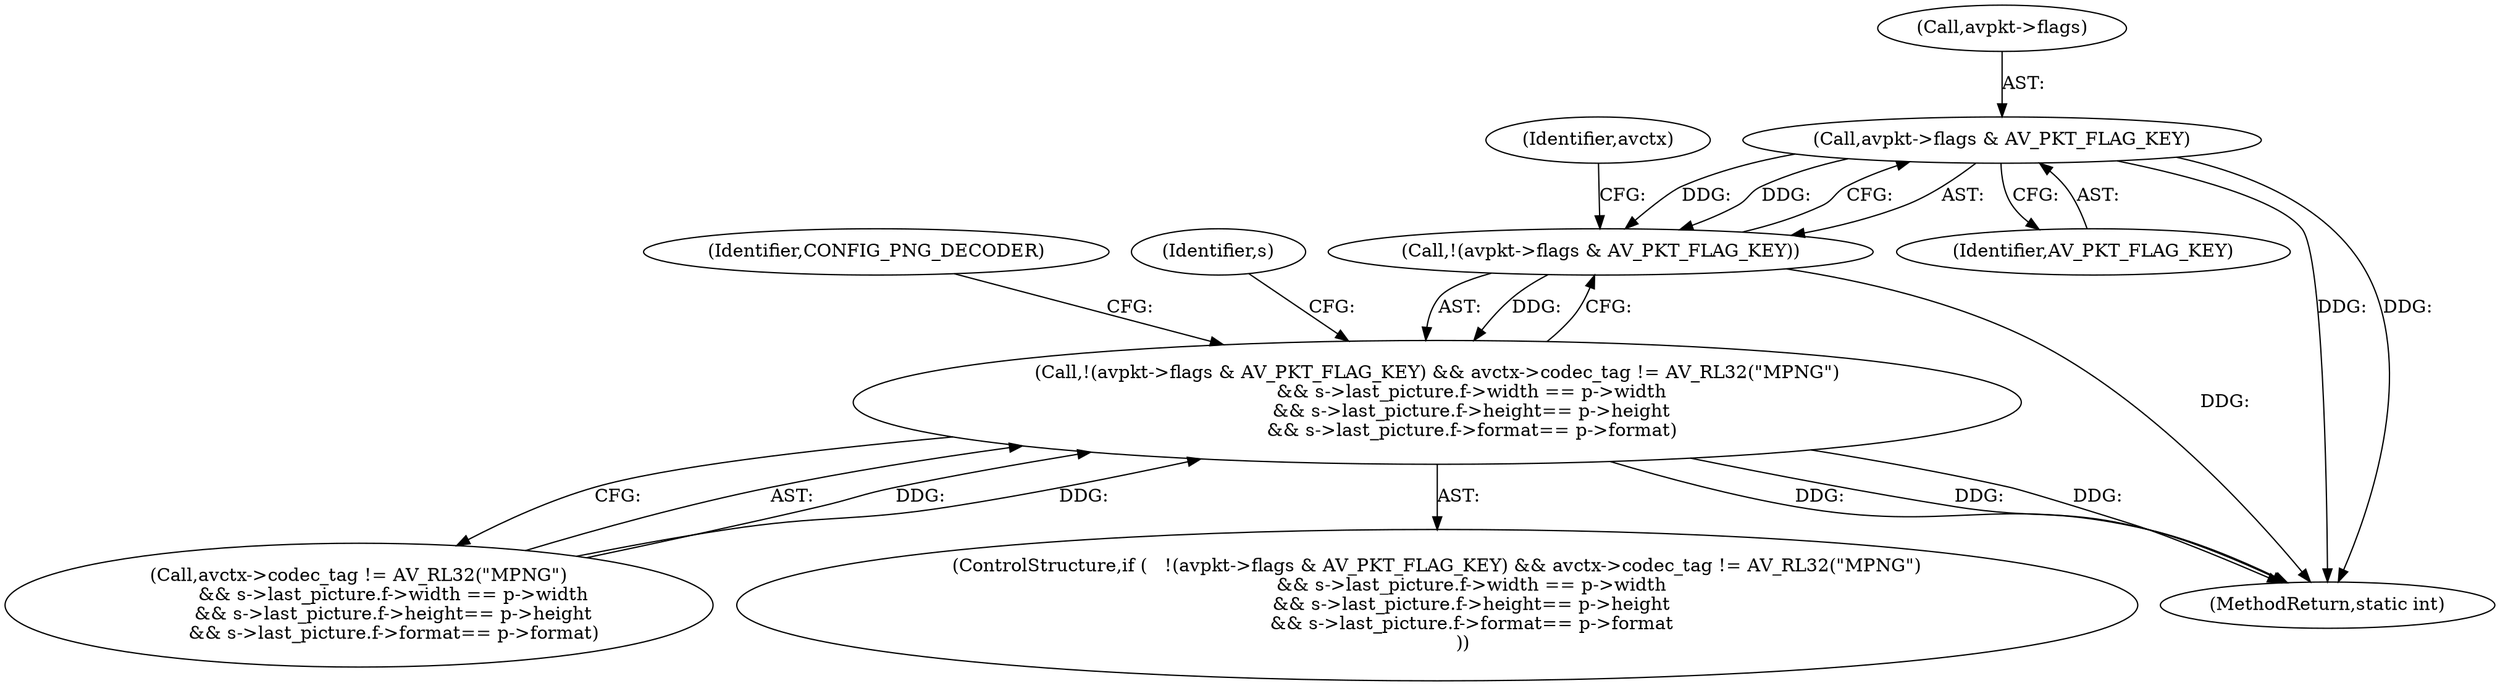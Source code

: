 digraph "0_FFmpeg_e477f09d0b3619f3d29173b2cd593e17e2d1978e@pointer" {
"1000708" [label="(Call,avpkt->flags & AV_PKT_FLAG_KEY)"];
"1000707" [label="(Call,!(avpkt->flags & AV_PKT_FLAG_KEY))"];
"1000706" [label="(Call,!(avpkt->flags & AV_PKT_FLAG_KEY) && avctx->codec_tag != AV_RL32(\"MPNG\")\n            && s->last_picture.f->width == p->width\n            && s->last_picture.f->height== p->height\n            && s->last_picture.f->format== p->format)"];
"1000705" [label="(ControlStructure,if (   !(avpkt->flags & AV_PKT_FLAG_KEY) && avctx->codec_tag != AV_RL32(\"MPNG\")\n            && s->last_picture.f->width == p->width\n            && s->last_picture.f->height== p->height\n            && s->last_picture.f->format== p->format\n         ))"];
"1000712" [label="(Identifier,AV_PKT_FLAG_KEY)"];
"1000709" [label="(Call,avpkt->flags)"];
"1000758" [label="(Identifier,CONFIG_PNG_DECODER)"];
"1000828" [label="(MethodReturn,static int)"];
"1000706" [label="(Call,!(avpkt->flags & AV_PKT_FLAG_KEY) && avctx->codec_tag != AV_RL32(\"MPNG\")\n            && s->last_picture.f->width == p->width\n            && s->last_picture.f->height== p->height\n            && s->last_picture.f->format== p->format)"];
"1000716" [label="(Identifier,avctx)"];
"1000708" [label="(Call,avpkt->flags & AV_PKT_FLAG_KEY)"];
"1000713" [label="(Call,avctx->codec_tag != AV_RL32(\"MPNG\")\n            && s->last_picture.f->width == p->width\n            && s->last_picture.f->height== p->height\n            && s->last_picture.f->format== p->format)"];
"1000789" [label="(Identifier,s)"];
"1000707" [label="(Call,!(avpkt->flags & AV_PKT_FLAG_KEY))"];
"1000708" -> "1000707"  [label="AST: "];
"1000708" -> "1000712"  [label="CFG: "];
"1000709" -> "1000708"  [label="AST: "];
"1000712" -> "1000708"  [label="AST: "];
"1000707" -> "1000708"  [label="CFG: "];
"1000708" -> "1000828"  [label="DDG: "];
"1000708" -> "1000828"  [label="DDG: "];
"1000708" -> "1000707"  [label="DDG: "];
"1000708" -> "1000707"  [label="DDG: "];
"1000707" -> "1000706"  [label="AST: "];
"1000716" -> "1000707"  [label="CFG: "];
"1000706" -> "1000707"  [label="CFG: "];
"1000707" -> "1000828"  [label="DDG: "];
"1000707" -> "1000706"  [label="DDG: "];
"1000706" -> "1000705"  [label="AST: "];
"1000706" -> "1000713"  [label="CFG: "];
"1000713" -> "1000706"  [label="AST: "];
"1000758" -> "1000706"  [label="CFG: "];
"1000789" -> "1000706"  [label="CFG: "];
"1000706" -> "1000828"  [label="DDG: "];
"1000706" -> "1000828"  [label="DDG: "];
"1000706" -> "1000828"  [label="DDG: "];
"1000713" -> "1000706"  [label="DDG: "];
"1000713" -> "1000706"  [label="DDG: "];
}
